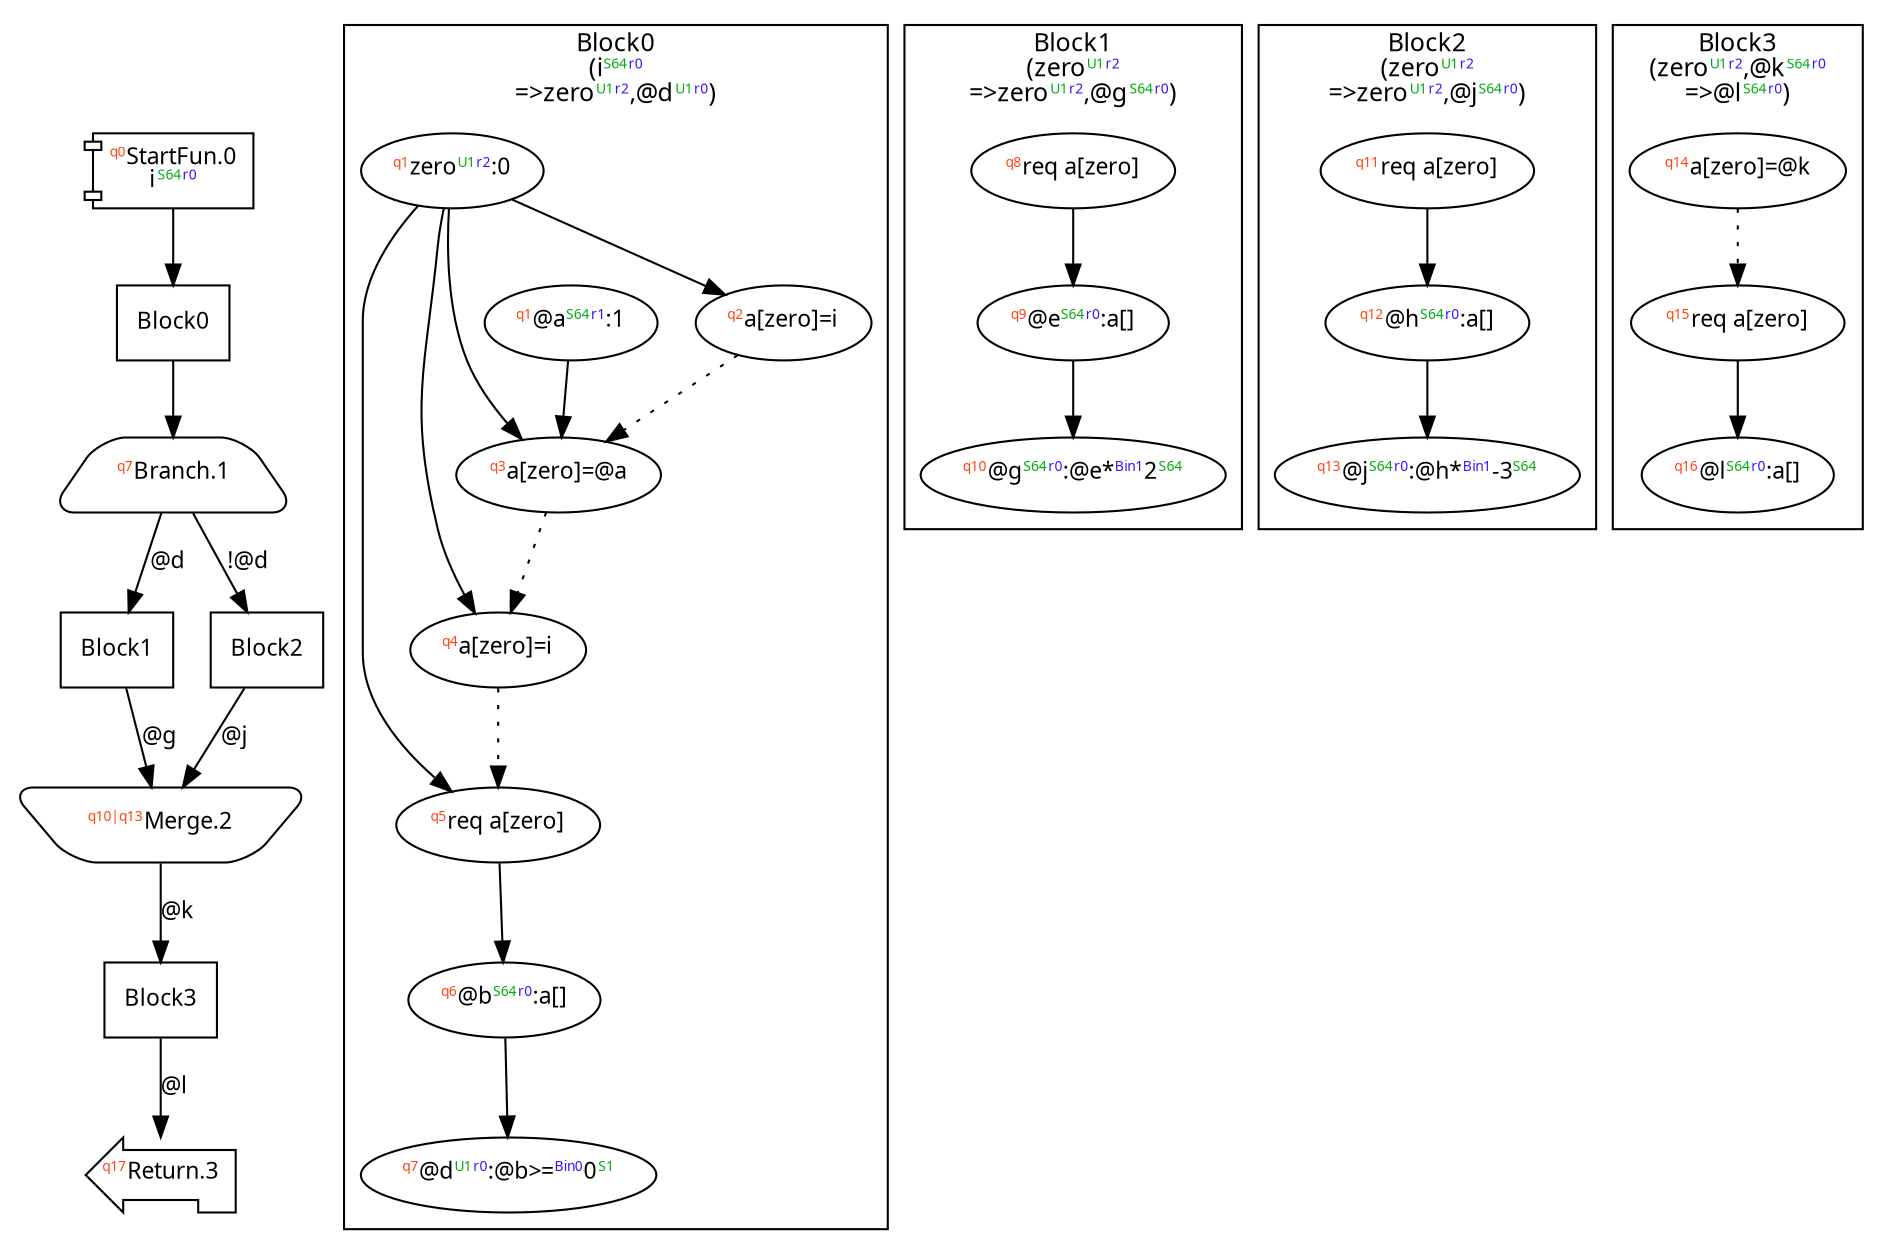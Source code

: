 digraph Program_ {
  graph [fontname = "Monaco", fontsize = 12, ranksep = 0.5];
  node [shape = box, fontname = "Monaco", fontsize = 11; colorscheme = pastel19];
  edge [fontname = "Monaco", fontsize = 11; colorscheme = pastel19];
  Jump0[label = <<font color="#ff4411" point-size="8"><sup>q0</sup></font>StartFun.0<br/>i<font color="#00aa11" point-size="8"><sup>S64</sup></font><font color="#3311ff" point-size="8"><sup>r0</sup></font>>; shape = component];
  Jump0 -> Block0;
  Jump1[
    label = <<font color="#ff4411" point-size="8"><sup>q7</sup></font>Branch.1>;
    shape = trapezium; style = rounded;
  ];
  Block0 -> Jump1;
  Jump1 -> Block1 [label=<@d>];
  Jump1 -> Block2 [label=<!@d>];
  Jump2[label = <<font color="#ff4411" point-size="8"><sup>q10|q13</sup></font>Merge.2>; shape = invtrapezium; style = rounded];
  Block1 -> Jump2 [label=<@g>];
  Block2 -> Jump2 [label=<@j>];
  Jump2 -> Block3 [label=<@k>];
  Jump3[label = <<font color="#ff4411" point-size="8"><sup>q17</sup></font>Return.3>; shape = lpromoter];
  Block3 -> Jump3 [label=<@l>];
  Block0 [label = "Block0"];
  Block1 [label = "Block1"];
  Block2 [label = "Block2"];
  Block3 [label = "Block3"];
  subgraph cluster_dfg_Block0 {
    node [shape = oval];
    label = <Block0<br/>(i<font color="#00aa11" point-size="8"><sup>S64</sup></font><font color="#3311ff" point-size="8"><sup>r0</sup></font><br/>=&gt;zero<font color="#00aa11" point-size="8"><sup>U1</sup></font><font color="#3311ff" point-size="8"><sup>r2</sup></font>,@d<font color="#00aa11" point-size="8"><sup>U1</sup></font><font color="#3311ff" point-size="8"><sup>r0</sup></font>)>;
    0 [label=<<font color="#ff4411" point-size="8"><sup>q1</sup></font>zero<font color="#00aa11" point-size="8"><sup>U1</sup></font><font color="#3311ff" point-size="8"><sup>r2</sup></font>:0>];
    5 [label=<<font color="#ff4411" point-size="8"><sup>q5</sup></font>req a[zero&#93;>];
    1 [label=<<font color="#ff4411" point-size="8"><sup>q2</sup></font>a[zero&#93;=i>];
    6 [label=<<font color="#ff4411" point-size="8"><sup>q6</sup></font>@b<font color="#00aa11" point-size="8"><sup>S64</sup></font><font color="#3311ff" point-size="8"><sup>r0</sup></font>:a[&#93;>];
    2 [label=<<font color="#ff4411" point-size="8"><sup>q1</sup></font>@a<font color="#00aa11" point-size="8"><sup>S64</sup></font><font color="#3311ff" point-size="8"><sup>r1</sup></font>:1>];
    3 [label=<<font color="#ff4411" point-size="8"><sup>q3</sup></font>a[zero&#93;=@a>];
    8 [label=<<font color="#ff4411" point-size="8"><sup>q7</sup></font>@d<font color="#00aa11" point-size="8"><sup>U1</sup></font><font color="#3311ff" point-size="8"><sup>r0</sup></font>:@b&gt;=<font color="#3311ff" point-size="8"><sup>Bin0</sup></font>0<font color="#00aa11" point-size="8"><sup>S1</sup></font>>];
    4 [label=<<font color="#ff4411" point-size="8"><sup>q4</sup></font>a[zero&#93;=i>];
    0 -> 1;
    0 -> 3;
    0 -> 4;
    0 -> 5;
    2 -> 3;
    6 -> 8;
    1 -> 3 [style = dotted];
    3 -> 4 [style = dotted];
    4 -> 5 [style = dotted];
    5 -> 6 [style = solid];
  }
  subgraph cluster_dfg_Block1 {
    node [shape = oval];
    label = <Block1<br/>(zero<font color="#00aa11" point-size="8"><sup>U1</sup></font><font color="#3311ff" point-size="8"><sup>r2</sup></font><br/>=&gt;zero<font color="#00aa11" point-size="8"><sup>U1</sup></font><font color="#3311ff" point-size="8"><sup>r2</sup></font>,@g<font color="#00aa11" point-size="8"><sup>S64</sup></font><font color="#3311ff" point-size="8"><sup>r0</sup></font>)>;
    10 [label=<<font color="#ff4411" point-size="8"><sup>q9</sup></font>@e<font color="#00aa11" point-size="8"><sup>S64</sup></font><font color="#3311ff" point-size="8"><sup>r0</sup></font>:a[&#93;>];
    9 [label=<<font color="#ff4411" point-size="8"><sup>q8</sup></font>req a[zero&#93;>];
    12 [label=<<font color="#ff4411" point-size="8"><sup>q10</sup></font>@g<font color="#00aa11" point-size="8"><sup>S64</sup></font><font color="#3311ff" point-size="8"><sup>r0</sup></font>:@e*<font color="#3311ff" point-size="8"><sup>Bin1</sup></font>2<font color="#00aa11" point-size="8"><sup>S64</sup></font>>];
    10 -> 12;
    9 -> 10 [style = solid];
  }
  subgraph cluster_dfg_Block2 {
    node [shape = oval];
    label = <Block2<br/>(zero<font color="#00aa11" point-size="8"><sup>U1</sup></font><font color="#3311ff" point-size="8"><sup>r2</sup></font><br/>=&gt;zero<font color="#00aa11" point-size="8"><sup>U1</sup></font><font color="#3311ff" point-size="8"><sup>r2</sup></font>,@j<font color="#00aa11" point-size="8"><sup>S64</sup></font><font color="#3311ff" point-size="8"><sup>r0</sup></font>)>;
    14 [label=<<font color="#ff4411" point-size="8"><sup>q12</sup></font>@h<font color="#00aa11" point-size="8"><sup>S64</sup></font><font color="#3311ff" point-size="8"><sup>r0</sup></font>:a[&#93;>];
    13 [label=<<font color="#ff4411" point-size="8"><sup>q11</sup></font>req a[zero&#93;>];
    16 [label=<<font color="#ff4411" point-size="8"><sup>q13</sup></font>@j<font color="#00aa11" point-size="8"><sup>S64</sup></font><font color="#3311ff" point-size="8"><sup>r0</sup></font>:@h*<font color="#3311ff" point-size="8"><sup>Bin1</sup></font>-3<font color="#00aa11" point-size="8"><sup>S64</sup></font>>];
    14 -> 16;
    13 -> 14 [style = solid];
  }
  subgraph cluster_dfg_Block3 {
    node [shape = oval];
    label = <Block3<br/>(zero<font color="#00aa11" point-size="8"><sup>U1</sup></font><font color="#3311ff" point-size="8"><sup>r2</sup></font>,@k<font color="#00aa11" point-size="8"><sup>S64</sup></font><font color="#3311ff" point-size="8"><sup>r0</sup></font><br/>=&gt;@l<font color="#00aa11" point-size="8"><sup>S64</sup></font><font color="#3311ff" point-size="8"><sup>r0</sup></font>)>;
    17 [label=<<font color="#ff4411" point-size="8"><sup>q14</sup></font>a[zero&#93;=@k>];
    19 [label=<<font color="#ff4411" point-size="8"><sup>q16</sup></font>@l<font color="#00aa11" point-size="8"><sup>S64</sup></font><font color="#3311ff" point-size="8"><sup>r0</sup></font>:a[&#93;>];
    18 [label=<<font color="#ff4411" point-size="8"><sup>q15</sup></font>req a[zero&#93;>];
    17 -> 18 [style = dotted];
    18 -> 19 [style = solid];
  }
}
